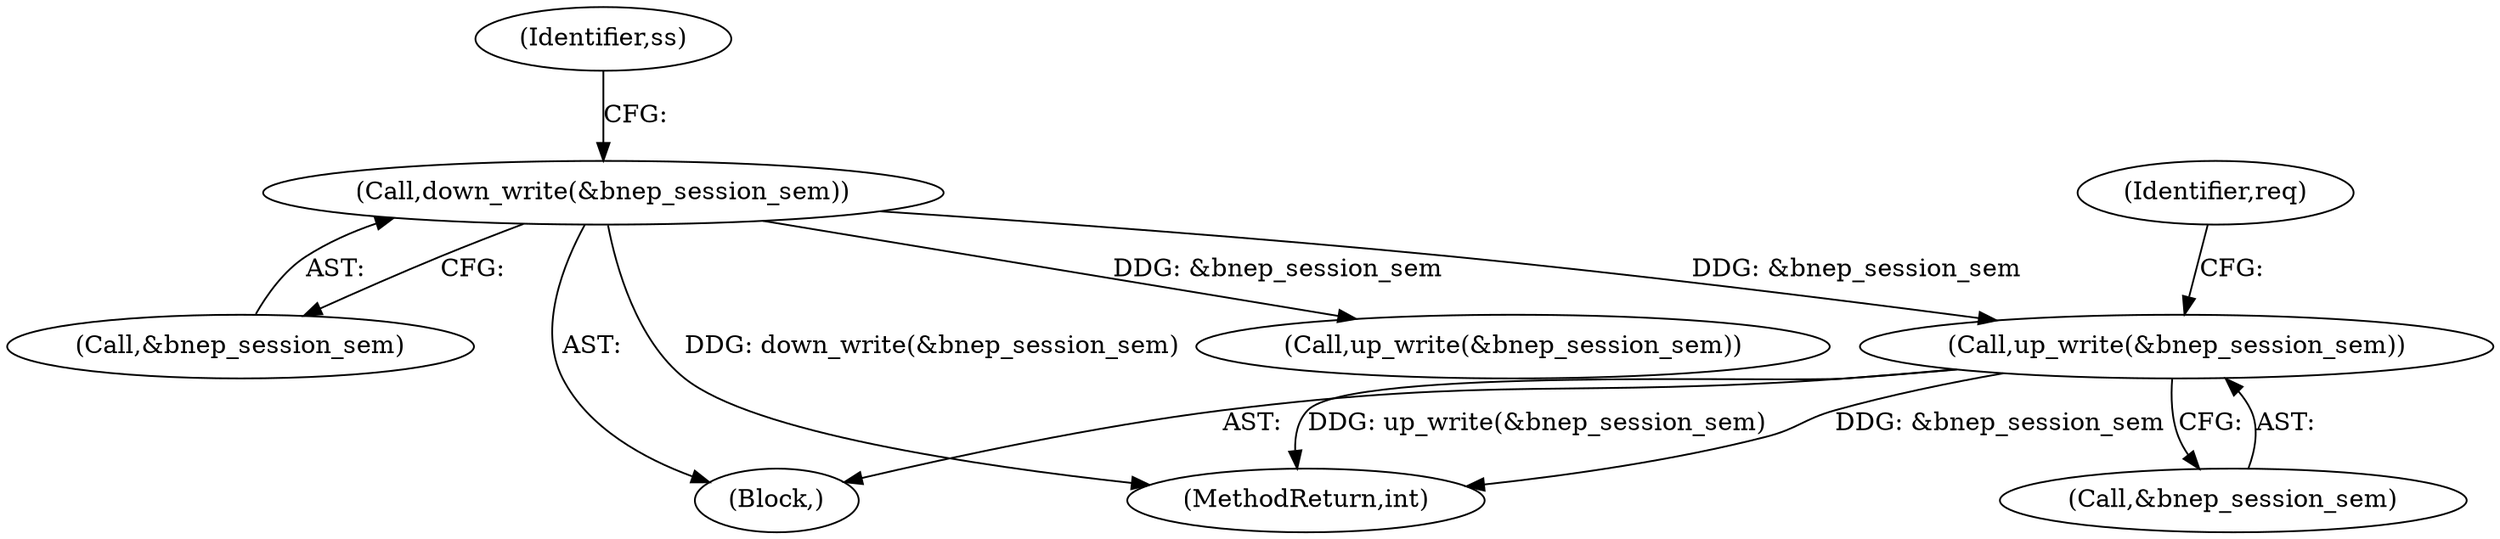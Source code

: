 digraph "0_linux_71bb99a02b32b4cc4265118e85f6035ca72923f0@API" {
"1000316" [label="(Call,up_write(&bnep_session_sem))"];
"1000172" [label="(Call,down_write(&bnep_session_sem))"];
"1000329" [label="(Call,up_write(&bnep_session_sem))"];
"1000321" [label="(Identifier,req)"];
"1000173" [label="(Call,&bnep_session_sem)"];
"1000172" [label="(Call,down_write(&bnep_session_sem))"];
"1000108" [label="(Block,)"];
"1000317" [label="(Call,&bnep_session_sem)"];
"1000176" [label="(Identifier,ss)"];
"1000316" [label="(Call,up_write(&bnep_session_sem))"];
"1000336" [label="(MethodReturn,int)"];
"1000316" -> "1000108"  [label="AST: "];
"1000316" -> "1000317"  [label="CFG: "];
"1000317" -> "1000316"  [label="AST: "];
"1000321" -> "1000316"  [label="CFG: "];
"1000316" -> "1000336"  [label="DDG: up_write(&bnep_session_sem)"];
"1000316" -> "1000336"  [label="DDG: &bnep_session_sem"];
"1000172" -> "1000316"  [label="DDG: &bnep_session_sem"];
"1000172" -> "1000108"  [label="AST: "];
"1000172" -> "1000173"  [label="CFG: "];
"1000173" -> "1000172"  [label="AST: "];
"1000176" -> "1000172"  [label="CFG: "];
"1000172" -> "1000336"  [label="DDG: down_write(&bnep_session_sem)"];
"1000172" -> "1000329"  [label="DDG: &bnep_session_sem"];
}

